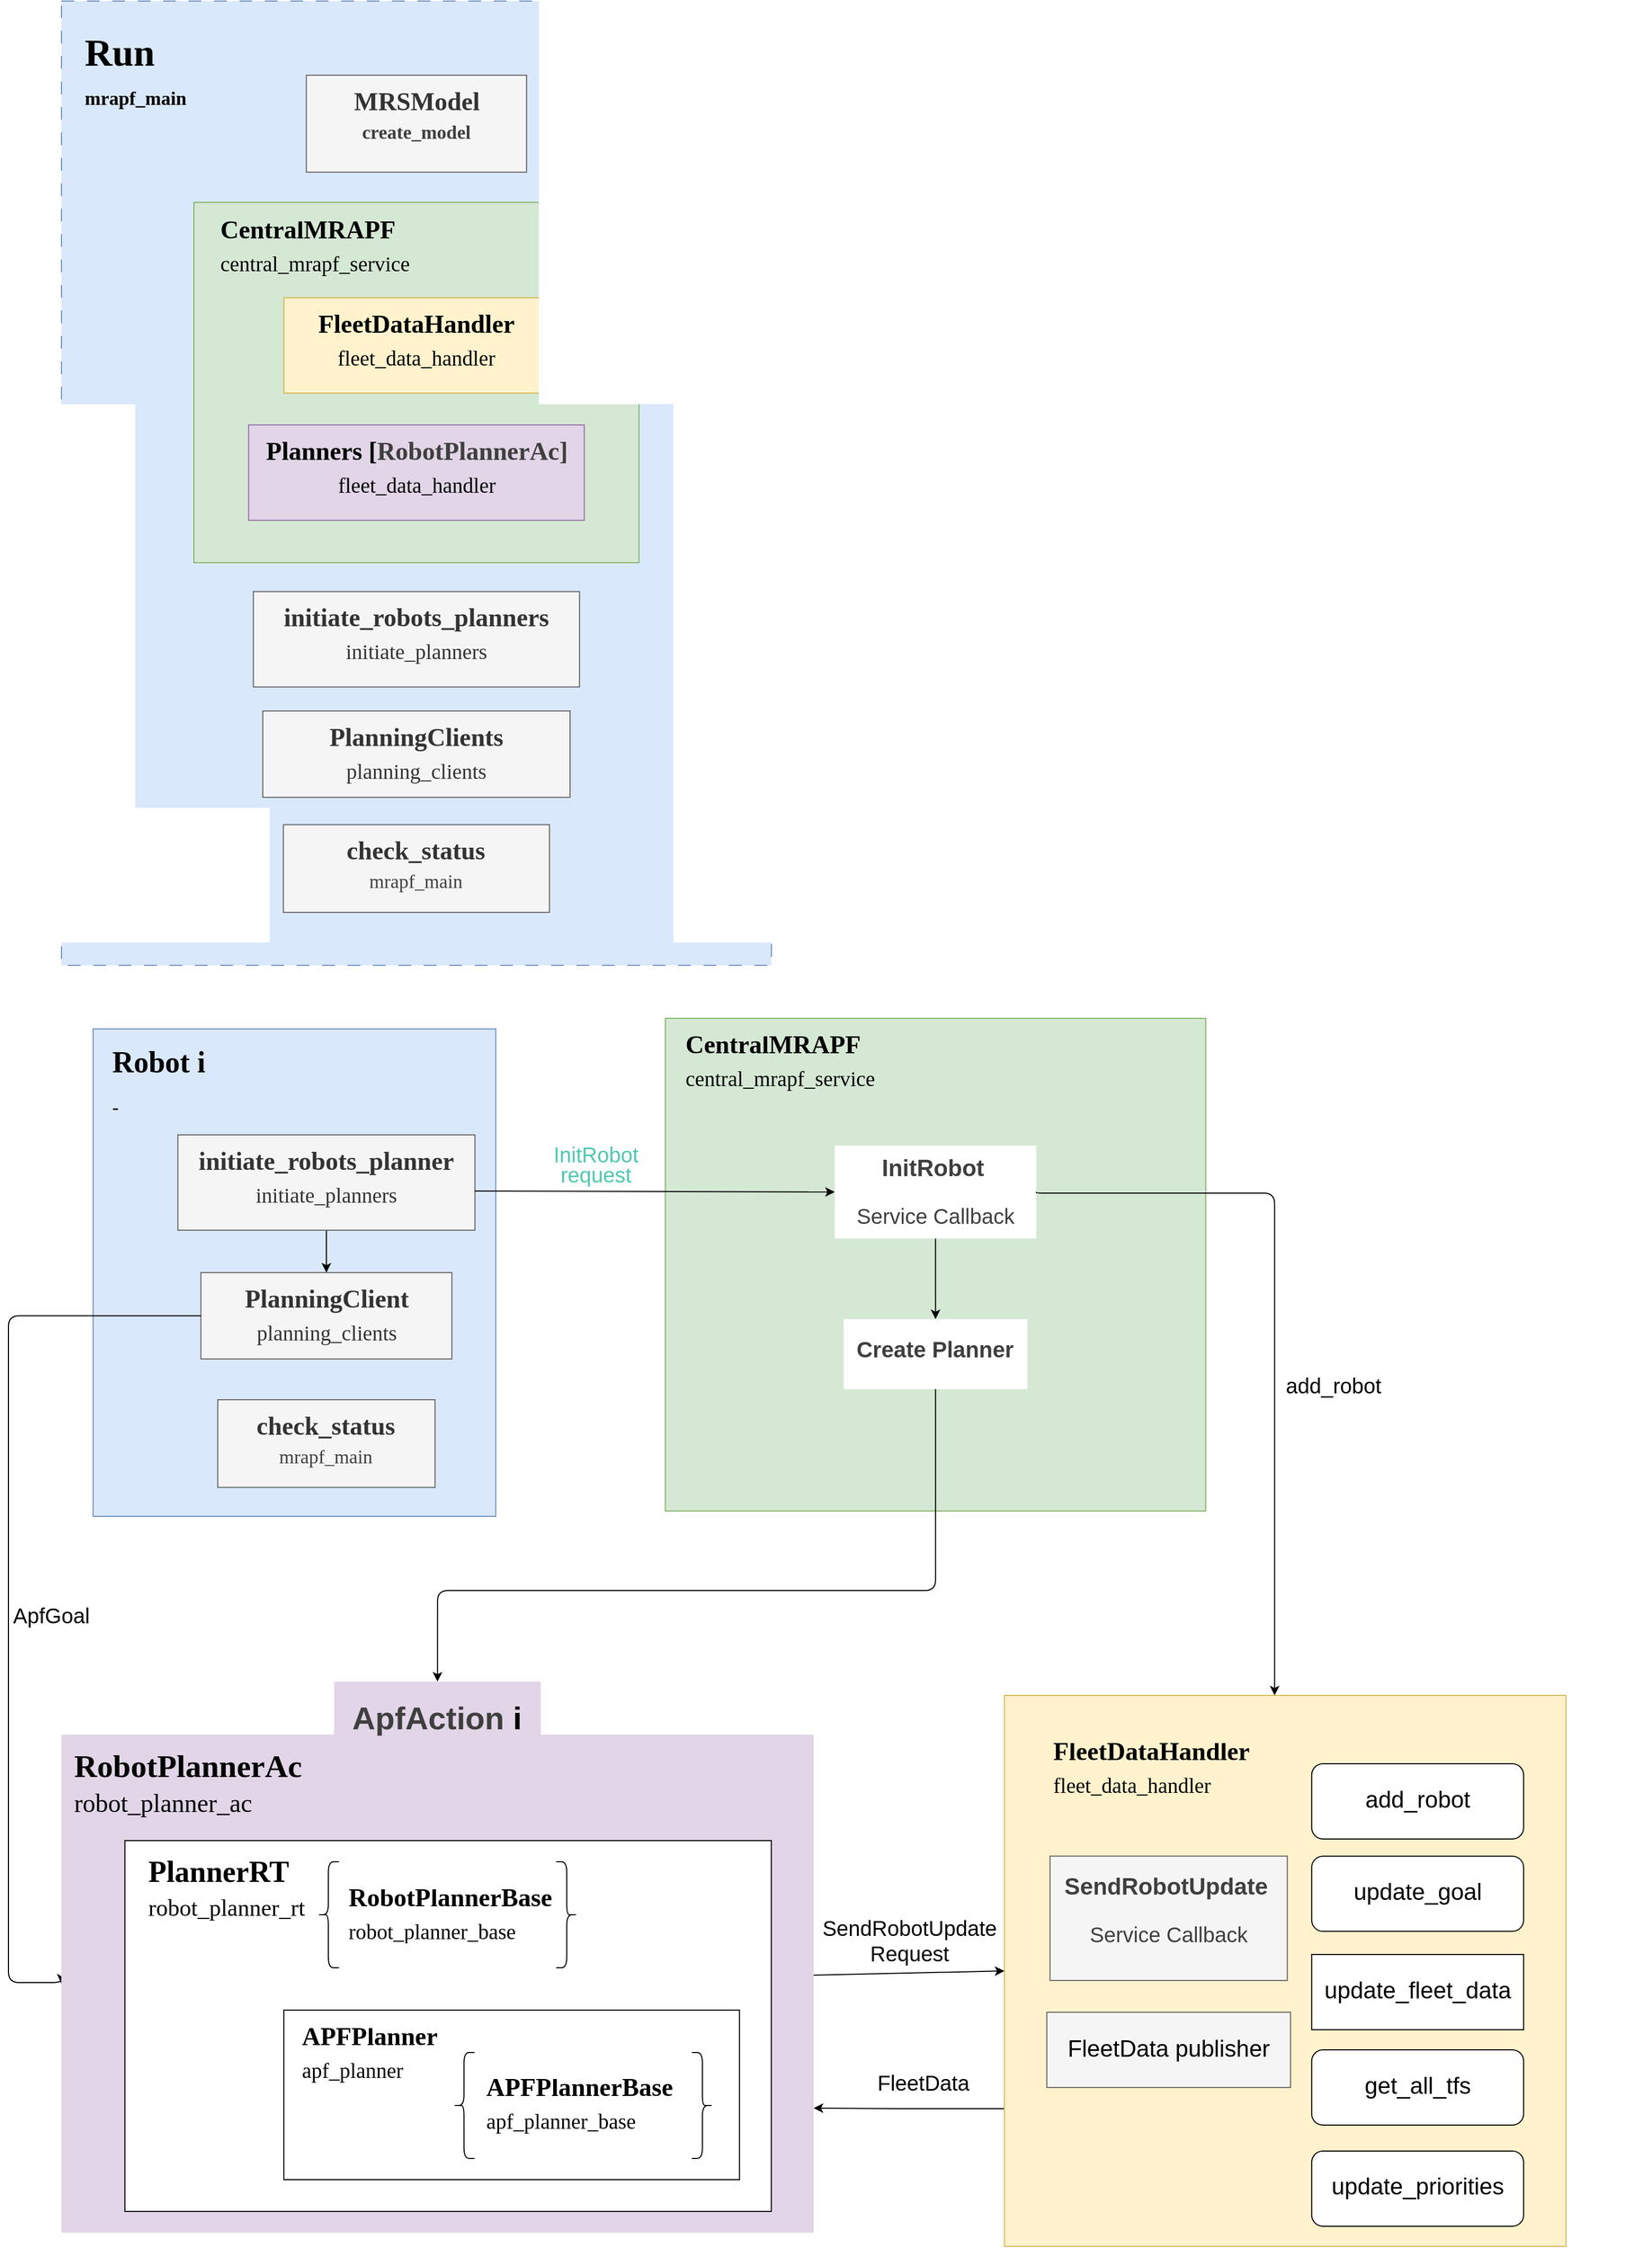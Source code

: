 <mxfile>
    <diagram id="nHzzt8gAxVG12YJJl5E0" name="Page-1">
        <mxGraphModel dx="3439" dy="1783" grid="1" gridSize="10" guides="1" tooltips="1" connect="1" arrows="1" fold="1" page="1" pageScale="1" pageWidth="850" pageHeight="1100" background="#FFFFFF" math="0" shadow="0">
            <root>
                <mxCell id="0"/>
                <mxCell id="1" parent="0"/>
                <mxCell id="95" value="" style="group" parent="1" vertex="1" connectable="0">
                    <mxGeometry x="-690.14" y="1020" width="490" height="520" as="geometry"/>
                </mxCell>
                <mxCell id="76" value="" style="rounded=0;whiteSpace=wrap;html=1;fillColor=#dae8fc;strokeColor=#6c8ebf;" parent="95" vertex="1">
                    <mxGeometry width="380" height="460" as="geometry"/>
                </mxCell>
                <mxCell id="77" value="&lt;h1 style=&quot;margin-top: 0px; line-height: 70%;&quot;&gt;&lt;font style=&quot;font-size: 28px;&quot;&gt;Robot i&lt;/font&gt;&lt;/h1&gt;&lt;p style=&quot;line-height: 70%;&quot;&gt;-&lt;/p&gt;" style="text;html=1;whiteSpace=wrap;overflow=hidden;rounded=0;fontFamily=Georgia;fontStyle=1;fontSize=18;" parent="95" vertex="1">
                    <mxGeometry x="16.333" y="10" width="163.333" height="70" as="geometry"/>
                </mxCell>
                <mxCell id="111" value="&lt;h1 style=&quot;margin-top: 0px; line-height: 70%; padding-right: 0px; padding-top: 10px; padding-left: 0px;&quot;&gt;&lt;font face=&quot;Georgia&quot;&gt;PlanningClient&lt;/font&gt;&lt;/h1&gt;&lt;p style=&quot;line-height: 70%; padding-left: 0px;&quot;&gt;&lt;font style=&quot;line-height: 70%; font-size: 20px;&quot; face=&quot;Georgia&quot;&gt;planning_clients&lt;/font&gt;&lt;/p&gt;" style="text;html=1;whiteSpace=wrap;overflow=hidden;rounded=0;fillColor=#f5f5f5;fontColor=#333333;strokeColor=#666666;align=center;" parent="95" vertex="1">
                    <mxGeometry x="101.757" y="230.0" width="236.833" height="81.45" as="geometry"/>
                </mxCell>
                <mxCell id="158" style="edgeStyle=none;html=1;" parent="95" source="112" target="111" edge="1">
                    <mxGeometry relative="1" as="geometry"/>
                </mxCell>
                <mxCell id="112" value="&lt;h1 style=&quot;margin-top: 0px; line-height: 70%; padding-right: 0px; padding-top: 10px; padding-left: 0px;&quot;&gt;&lt;font face=&quot;Georgia&quot;&gt;initiate_robots_planner&lt;/font&gt;&lt;/h1&gt;&lt;p style=&quot;line-height: 70%; padding-left: 0px;&quot;&gt;&lt;font face=&quot;Georgia&quot; style=&quot;line-height: 70%; font-size: 20px;&quot;&gt;initiate_planners&lt;/font&gt;&lt;/p&gt;" style="text;html=1;whiteSpace=wrap;overflow=hidden;rounded=0;fillColor=#f5f5f5;fontColor=#333333;strokeColor=#666666;fontFamily=Helvetica;fontSize=12;align=center;" parent="95" vertex="1">
                    <mxGeometry x="80.0" y="100" width="280.33" height="90" as="geometry"/>
                </mxCell>
                <mxCell id="113" value="&lt;h1 style=&quot;margin-top: 0px; line-height: 70%; padding-right: 0px; padding-top: 10px; padding-left: 0px;&quot;&gt;&lt;font face=&quot;Georgia&quot;&gt;check_status&lt;/font&gt;&lt;/h1&gt;&lt;p style=&quot;line-height: 70%; padding-right: 0px; padding-top: 0px; padding-left: 0px;&quot;&gt;&lt;span style=&quot;color: rgb(63, 63, 63); font-family: Georgia; font-size: 18px;&quot;&gt;mrapf_main&lt;/span&gt;&lt;/p&gt;" style="text;html=1;whiteSpace=wrap;overflow=hidden;rounded=0;fillColor=#f5f5f5;fontColor=#333333;strokeColor=#666666;align=center;" parent="95" vertex="1">
                    <mxGeometry x="117.633" y="350" width="205.073" height="82.71" as="geometry"/>
                </mxCell>
                <mxCell id="99" value="" style="group;dashed=1;dashPattern=12 12;" parent="1" vertex="1" connectable="0">
                    <mxGeometry x="-720" y="50" width="670" height="910" as="geometry"/>
                </mxCell>
                <mxCell id="61" value="" style="rounded=0;whiteSpace=wrap;html=1;fillColor=#dae8fc;strokeColor=#6c8ebf;dashed=1;dashPattern=12 12;" parent="99" vertex="1">
                    <mxGeometry width="670" height="910" as="geometry"/>
                </mxCell>
                <mxCell id="27" value="&lt;h1 style=&quot;margin-top: 0px; line-height: 70%;&quot;&gt;Run&lt;/h1&gt;&lt;p style=&quot;line-height: 70%;&quot;&gt;mrapf_main&lt;/p&gt;" style="text;html=1;whiteSpace=wrap;overflow=hidden;rounded=0;fontFamily=Georgia;fontStyle=1;fontSize=18;" parent="99" vertex="1">
                    <mxGeometry x="20" y="30" width="200" height="70" as="geometry"/>
                </mxCell>
                <mxCell id="100" value="&lt;h1 style=&quot;margin-top: 0px; line-height: 70%; padding-right: 0px; padding-top: 10px; padding-left: 0px;&quot;&gt;&lt;font face=&quot;Georgia&quot;&gt;PlanningClients&lt;/font&gt;&lt;/h1&gt;&lt;p style=&quot;line-height: 70%; padding-left: 0px;&quot;&gt;&lt;font style=&quot;line-height: 70%; font-size: 20px;&quot; face=&quot;Georgia&quot;&gt;planning_clients&lt;/font&gt;&lt;/p&gt;" style="text;html=1;whiteSpace=wrap;overflow=hidden;rounded=0;fillColor=#f5f5f5;fontColor=#333333;strokeColor=#666666;align=center;" parent="99" vertex="1">
                    <mxGeometry x="190" y="670" width="290" height="81.45" as="geometry"/>
                </mxCell>
                <mxCell id="101" value="&lt;h1 style=&quot;margin-top: 0px; line-height: 70%; padding-right: 0px; padding-top: 10px; padding-left: 0px;&quot;&gt;&lt;font face=&quot;Georgia&quot;&gt;initiate_robots_planners&lt;/font&gt;&lt;/h1&gt;&lt;p style=&quot;line-height: 70%; padding-left: 0px;&quot;&gt;&lt;font face=&quot;Georgia&quot; style=&quot;line-height: 70%; font-size: 20px;&quot;&gt;initiate_planners&lt;/font&gt;&lt;/p&gt;" style="text;html=1;whiteSpace=wrap;overflow=hidden;rounded=0;fillColor=#f5f5f5;fontColor=#333333;strokeColor=#666666;fontFamily=Helvetica;fontSize=12;align=center;" parent="99" vertex="1">
                    <mxGeometry x="181.11" y="557.29" width="307.79" height="90" as="geometry"/>
                </mxCell>
                <mxCell id="102" value="&lt;h1 style=&quot;margin-top: 0px; line-height: 70%; padding-right: 0px; padding-top: 10px; padding-left: 0px;&quot;&gt;&lt;font face=&quot;Georgia&quot;&gt;check_status&lt;/font&gt;&lt;/h1&gt;&lt;p style=&quot;line-height: 70%; padding-right: 0px; padding-top: 0px; padding-left: 0px;&quot;&gt;&lt;span style=&quot;color: rgb(63, 63, 63); font-family: Georgia; font-size: 18px;&quot;&gt;mrapf_main&lt;/span&gt;&lt;/p&gt;" style="text;html=1;whiteSpace=wrap;overflow=hidden;rounded=0;fillColor=#f5f5f5;fontColor=#333333;strokeColor=#666666;align=center;" parent="99" vertex="1">
                    <mxGeometry x="209.44" y="777.29" width="251.11" height="82.71" as="geometry"/>
                </mxCell>
                <mxCell id="103" value="&lt;h1 style=&quot;margin-top: 0px; line-height: 70%; padding-left: 1px; padding-top: 10px; padding-right: 0px;&quot;&gt;&lt;font face=&quot;Georgia&quot;&gt;MRSModel&lt;/font&gt;&lt;/h1&gt;&lt;p style=&quot;line-height: 70%; padding-left: 0px;&quot;&gt;&lt;span style=&quot;color: rgb(63, 63, 63); font-family: Georgia; font-size: 18px; font-weight: 700;&quot;&gt;create_model&lt;/span&gt;&lt;/p&gt;" style="text;html=1;whiteSpace=wrap;overflow=hidden;rounded=0;fillColor=#f5f5f5;fontColor=#333333;strokeColor=#666666;align=center;" parent="99" vertex="1">
                    <mxGeometry x="231.11" y="70" width="207.79" height="91.45" as="geometry"/>
                </mxCell>
                <mxCell id="104" value="" style="group" parent="99" vertex="1" connectable="0">
                    <mxGeometry x="125.01" y="190" width="420" height="435" as="geometry"/>
                </mxCell>
                <mxCell id="105" value="" style="group;fillColor=#d5e8d4;strokeColor=#82b366;container=0;" parent="104" vertex="1" connectable="0">
                    <mxGeometry width="420" height="340" as="geometry"/>
                </mxCell>
                <mxCell id="106" value="&lt;h1 style=&quot;margin-top: 0px; line-height: 70%;&quot;&gt;&lt;font face=&quot;Georgia&quot;&gt;CentralMRAPF&lt;/font&gt;&lt;/h1&gt;&lt;p style=&quot;line-height: 70%;&quot;&gt;&lt;font face=&quot;Georgia&quot; style=&quot;line-height: 70%; font-size: 20px;&quot;&gt;central_mrapf_service&lt;/font&gt;&lt;/p&gt;" style="text;html=1;whiteSpace=wrap;overflow=hidden;rounded=0;" parent="104" vertex="1">
                    <mxGeometry x="22.764" y="10.83" width="210" height="79.17" as="geometry"/>
                </mxCell>
                <mxCell id="107" value="&lt;h1 style=&quot;margin-top: 0px; line-height: 70%; padding-top: 10px; padding-left: 0px;&quot;&gt;&lt;font face=&quot;Georgia&quot;&gt;FleetDataHandler&lt;/font&gt;&lt;/h1&gt;&lt;p style=&quot;line-height: 70%; padding-left: 0px;&quot;&gt;&lt;font face=&quot;Georgia&quot; style=&quot;line-height: 70%; font-size: 20px;&quot;&gt;fleet_data_handler&lt;/font&gt;&lt;/p&gt;" style="text;html=1;whiteSpace=wrap;overflow=hidden;rounded=0;fillColor=#fff2cc;strokeColor=#d6b656;align=center;" parent="104" vertex="1">
                    <mxGeometry x="85" y="90" width="250" height="90" as="geometry"/>
                </mxCell>
                <mxCell id="108" value="&lt;h1 style=&quot;margin-top: 0px; line-height: 70%; padding-top: 10px; padding-left: 0px;&quot;&gt;&lt;font face=&quot;Georgia&quot;&gt;Planners [&lt;/font&gt;&lt;font&gt;&lt;span style=&quot;color: rgb(63, 63, 63); font-family: Georgia; background-color: transparent;&quot;&gt;RobotPlannerAc&lt;/span&gt;&lt;span style=&quot;color: rgb(63, 63, 63); font-family: Georgia; background-color: transparent;&quot;&gt;]&lt;/span&gt;&lt;/font&gt;&lt;/h1&gt;&lt;p style=&quot;line-height: 70%; padding-left: 0px;&quot;&gt;&lt;font face=&quot;Georgia&quot; style=&quot;line-height: 70%; font-size: 20px;&quot;&gt;fleet_data_handler&lt;/font&gt;&lt;/p&gt;" style="text;html=1;whiteSpace=wrap;overflow=hidden;rounded=0;fillColor=#e1d5e7;strokeColor=#9673a6;align=center;" parent="104" vertex="1">
                    <mxGeometry x="51.63" y="210" width="316.74" height="90" as="geometry"/>
                </mxCell>
                <mxCell id="159" style="edgeStyle=orthogonalEdgeStyle;html=1;exitX=0;exitY=0.5;exitDx=0;exitDy=0;entryX=0;entryY=0.5;entryDx=0;entryDy=0;" parent="1" source="111" target="2" edge="1">
                    <mxGeometry relative="1" as="geometry">
                        <mxPoint x="-608.493" y="1290.725" as="sourcePoint"/>
                        <mxPoint x="-740.25" y="1945" as="targetPoint"/>
                        <Array as="points">
                            <mxPoint x="-770" y="1291"/>
                            <mxPoint x="-770" y="1920"/>
                        </Array>
                    </mxGeometry>
                </mxCell>
                <mxCell id="160" value="&lt;div style=&quot;line-height: 16px; white-space-collapse: preserve;&quot;&gt;&lt;font face=&quot;Helvetica&quot; style=&quot;font-size: 20px;&quot;&gt;ApfGoal&lt;/font&gt;&lt;/div&gt;" style="edgeLabel;html=1;align=center;verticalAlign=middle;resizable=0;points=[];" parent="159" vertex="1" connectable="0">
                    <mxGeometry x="-0.147" y="-3" relative="1" as="geometry">
                        <mxPoint x="43" y="98" as="offset"/>
                    </mxGeometry>
                </mxCell>
                <mxCell id="173" style="edgeStyle=orthogonalEdgeStyle;html=1;entryX=1;entryY=0.75;entryDx=0;entryDy=0;exitX=0;exitY=0.75;exitDx=0;exitDy=0;" parent="1" source="74" target="2" edge="1">
                    <mxGeometry relative="1" as="geometry">
                        <mxPoint x="839.86" y="2070" as="sourcePoint"/>
                    </mxGeometry>
                </mxCell>
                <mxCell id="174" value="&lt;span style=&quot;color: rgb(0, 0, 0); white-space-collapse: preserve; background-color: rgb(251, 251, 251);&quot;&gt;&lt;font style=&quot;font-size: 20px;&quot;&gt;FleetData&lt;/font&gt;&lt;/span&gt;" style="edgeLabel;html=1;align=center;verticalAlign=middle;resizable=0;points=[];container=0;" parent="173" vertex="1" connectable="0">
                    <mxGeometry x="-0.3" y="-5" relative="1" as="geometry">
                        <mxPoint x="-14" y="-20" as="offset"/>
                    </mxGeometry>
                </mxCell>
                <mxCell id="190" value="" style="group" parent="1" vertex="1" connectable="0">
                    <mxGeometry x="-720.14" y="1636" width="710" height="520" as="geometry"/>
                </mxCell>
                <mxCell id="2" value="" style="rounded=0;whiteSpace=wrap;html=1;fillColor=#e1d5e7;strokeColor=none;container=0;" parent="190" vertex="1">
                    <mxGeometry y="50" width="710" height="470" as="geometry"/>
                </mxCell>
                <mxCell id="3" value="&lt;h1 style=&quot;margin-top: 0px; line-height: 70%; padding-top: 5px;&quot;&gt;&lt;font style=&quot;font-size: 30px;&quot;&gt;RobotPlannerAc&lt;/font&gt;&lt;/h1&gt;&lt;p style=&quot;line-height: 70%;&quot;&gt;&lt;font style=&quot;line-height: 70%; font-size: 24px;&quot;&gt;robot_planner_ac&lt;/font&gt;&lt;/p&gt;" style="text;html=1;whiteSpace=wrap;overflow=hidden;rounded=0;fontFamily=Georgia;container=0;" parent="190" vertex="1">
                    <mxGeometry x="10" y="60" width="230" height="70" as="geometry"/>
                </mxCell>
                <mxCell id="9" value="" style="rounded=0;whiteSpace=wrap;html=1;fillColor=default;gradientColor=none;fillStyle=auto;container=0;" parent="190" vertex="1">
                    <mxGeometry x="60" y="150" width="610" height="350" as="geometry"/>
                </mxCell>
                <mxCell id="10" value="&lt;h1 style=&quot;margin-top: 0px; line-height: 70%; padding-top: 5px;&quot;&gt;&lt;font style=&quot;font-size: 28px;&quot; face=&quot;Georgia&quot;&gt;PlannerRT&lt;/font&gt;&lt;/h1&gt;&lt;p style=&quot;line-height: 70%;&quot;&gt;&lt;font face=&quot;Georgia&quot; style=&quot;line-height: 70%; font-size: 22px;&quot;&gt;robot_planner_rt&lt;/font&gt;&lt;/p&gt;" style="text;html=1;whiteSpace=wrap;overflow=hidden;rounded=0;container=0;" parent="190" vertex="1">
                    <mxGeometry x="80" y="160" width="160" height="80" as="geometry"/>
                </mxCell>
                <mxCell id="186" value="&lt;h1 style=&quot;margin-top: 0px; line-height: 70%; padding-top: 20px;&quot;&gt;&lt;span style=&quot;color: rgb(63, 63, 63); font-family: Helvetica; white-space: pre; background-color: transparent;&quot;&gt;&lt;font style=&quot;font-size: 30px;&quot;&gt;ApfAction&lt;/font&gt;&lt;/span&gt;&lt;font face=&quot;Helvetica&quot; style=&quot;font-size: 30px;&quot;&gt;&amp;nbsp;&lt;/font&gt;&lt;font face=&quot;Helvetica&quot; style=&quot;font-size: 30px;&quot;&gt;i&lt;/font&gt;&lt;/h1&gt;&lt;div&gt;&lt;font face=&quot;Helvetica&quot; style=&quot;font-size: 25px;&quot;&gt;&lt;div style=&quot;line-height: 16px; white-space: pre;&quot;&gt;&lt;br&gt;&lt;/div&gt;&lt;/font&gt;&lt;/div&gt;" style="text;html=1;whiteSpace=wrap;overflow=hidden;rounded=0;fontFamily=Georgia;align=center;fillColor=#e1d5e7;strokeColor=none;container=0;" parent="190" vertex="1">
                    <mxGeometry x="257.5" width="195" height="100" as="geometry"/>
                </mxCell>
                <mxCell id="187" value="" style="group" parent="190" vertex="1" connectable="0">
                    <mxGeometry x="242" y="170" width="245" height="100" as="geometry"/>
                </mxCell>
                <mxCell id="178" value="" style="shape=curlyBracket;whiteSpace=wrap;html=1;rounded=1;labelPosition=left;verticalLabelPosition=middle;align=right;verticalAlign=middle;container=0;" parent="187" vertex="1">
                    <mxGeometry width="20" height="100" as="geometry"/>
                </mxCell>
                <mxCell id="180" value="" style="shape=curlyBracket;whiteSpace=wrap;html=1;rounded=1;labelPosition=left;verticalLabelPosition=middle;align=right;verticalAlign=middle;rotation=-180;container=0;" parent="187" vertex="1">
                    <mxGeometry x="225" width="20" height="100" as="geometry"/>
                </mxCell>
                <mxCell id="50" value="&lt;h1 style=&quot;margin-top: 0px; line-height: 70%;&quot;&gt;&lt;font face=&quot;Georgia&quot;&gt;RobotPlannerBase&lt;/font&gt;&lt;/h1&gt;&lt;p style=&quot;line-height: 70%;&quot;&gt;&lt;font face=&quot;Georgia&quot; style=&quot;line-height: 70%; font-size: 20px;&quot;&gt;robot_planner_base&lt;/font&gt;&lt;/p&gt;" style="text;html=1;whiteSpace=wrap;overflow=hidden;rounded=0;container=0;" parent="187" vertex="1">
                    <mxGeometry x="26.757" y="19" width="195.293" height="55.0" as="geometry"/>
                </mxCell>
                <mxCell id="189" value="" style="group" parent="190" vertex="1" connectable="0">
                    <mxGeometry x="210" y="310" width="430" height="160" as="geometry"/>
                </mxCell>
                <mxCell id="24" value="" style="rounded=0;whiteSpace=wrap;html=1;container=0;" parent="189" vertex="1">
                    <mxGeometry width="430" height="160" as="geometry"/>
                </mxCell>
                <mxCell id="52" value="&lt;h1 style=&quot;margin-top: 0px; line-height: 70%;&quot;&gt;&lt;font face=&quot;Georgia&quot;&gt;APFPlanner&lt;/font&gt;&lt;/h1&gt;&lt;p style=&quot;line-height: 70%;&quot;&gt;&lt;font face=&quot;Georgia&quot; style=&quot;line-height: 70%; font-size: 20px;&quot;&gt;apf_planner&lt;/font&gt;&lt;/p&gt;" style="text;html=1;whiteSpace=wrap;overflow=hidden;rounded=0;container=0;" parent="189" vertex="1">
                    <mxGeometry x="15.52" y="10" width="139.48" height="98.82" as="geometry"/>
                </mxCell>
                <mxCell id="184" value="" style="shape=curlyBracket;whiteSpace=wrap;html=1;rounded=1;labelPosition=left;verticalLabelPosition=middle;align=right;verticalAlign=middle;rotation=-180;container=0;" parent="189" vertex="1">
                    <mxGeometry x="385" y="40" width="20" height="100" as="geometry"/>
                </mxCell>
                <mxCell id="183" value="" style="shape=curlyBracket;whiteSpace=wrap;html=1;rounded=1;labelPosition=left;verticalLabelPosition=middle;align=right;verticalAlign=middle;container=0;" parent="189" vertex="1">
                    <mxGeometry x="160" y="40" width="20" height="100" as="geometry"/>
                </mxCell>
                <mxCell id="66" value="&lt;h1 style=&quot;margin-top: 0px; line-height: 70%;&quot;&gt;&lt;font face=&quot;Georgia&quot;&gt;APFPlannerBase&lt;/font&gt;&lt;/h1&gt;&lt;p style=&quot;line-height: 70%;&quot;&gt;&lt;font face=&quot;Georgia&quot; style=&quot;line-height: 70%; font-size: 20px;&quot;&gt;apf_planner_base&lt;/font&gt;&lt;/p&gt;" style="text;html=1;whiteSpace=wrap;overflow=hidden;rounded=0;container=0;" parent="189" vertex="1">
                    <mxGeometry x="188.68" y="58.29" width="191.32" height="64.99" as="geometry"/>
                </mxCell>
                <mxCell id="198" value="" style="group;verticalAlign=middle;" parent="1" vertex="1" connectable="0">
                    <mxGeometry x="-150.14" y="1010" width="510" height="465" as="geometry"/>
                </mxCell>
                <mxCell id="78" value="" style="group;fillColor=#d5e8d4;strokeColor=#82b366;container=0;" parent="198" vertex="1" connectable="0">
                    <mxGeometry width="510" height="465" as="geometry"/>
                </mxCell>
                <mxCell id="81" value="&lt;h1 style=&quot;margin-top: 0px; line-height: 70%;&quot;&gt;&lt;font face=&quot;Georgia&quot;&gt;CentralMRAPF&lt;/font&gt;&lt;/h1&gt;&lt;p style=&quot;line-height: 70%;&quot;&gt;&lt;font face=&quot;Georgia&quot; style=&quot;line-height: 70%; font-size: 20px;&quot;&gt;central_mrapf_service&lt;/font&gt;&lt;/p&gt;" style="text;html=1;whiteSpace=wrap;overflow=hidden;rounded=0;" parent="198" vertex="1">
                    <mxGeometry x="17.588" y="9.995" width="196.36" height="119.477" as="geometry"/>
                </mxCell>
                <mxCell id="131" style="edgeStyle=none;html=1;exitX=0.5;exitY=1;exitDx=0;exitDy=0;entryX=0.5;entryY=0;entryDx=0;entryDy=0;" parent="198" source="122" target="125" edge="1">
                    <mxGeometry relative="1" as="geometry">
                        <mxPoint x="256.218" y="210.003" as="sourcePoint"/>
                        <mxPoint x="298.966" y="240" as="targetPoint"/>
                    </mxGeometry>
                </mxCell>
                <mxCell id="122" value="&lt;h1 style=&quot;margin-top: 0px;&quot;&gt;&lt;span style=&quot;color: rgb(63, 63, 63); font-weight: normal;&quot;&gt;&lt;b style=&quot;background-color: transparent; scrollbar-color: rgb(226, 226, 226) rgb(251, 251, 251); white-space: pre; color: rgb(63, 63, 63);&quot;&gt;&lt;font style=&quot;font-size: 22px;&quot;&gt;InitRobot&lt;/font&gt;&lt;span style=&quot;font-size: 18px;&quot;&gt; &lt;/span&gt;&lt;/b&gt;&lt;/span&gt;&lt;/h1&gt;&lt;h1 style=&quot;color: rgb(63, 63, 63); scrollbar-color: rgb(226, 226, 226) rgb(251, 251, 251); margin-top: 0px; margin-bottom: 10px;&quot;&gt;&lt;span style=&quot;scrollbar-color: rgb(226, 226, 226) rgb(251, 251, 251); font-weight: normal; color: rgb(63, 63, 63);&quot;&gt;&lt;font style=&quot;font-size: 20px;&quot;&gt;Service Callback&lt;/font&gt;&lt;/span&gt;&lt;/h1&gt;" style="text;html=1;whiteSpace=wrap;overflow=hidden;rounded=0;align=center;fillColor=default;" parent="198" vertex="1">
                    <mxGeometry x="159.947" y="120.003" width="190.098" height="87.83" as="geometry"/>
                </mxCell>
                <mxCell id="125" value="&lt;h1 style=&quot;margin-top: 0px;&quot;&gt;&lt;b style=&quot;background-color: transparent; scrollbar-color: rgb(226, 226, 226) rgb(251, 251, 251); white-space: pre; color: rgb(63, 63, 63);&quot;&gt;&lt;font style=&quot;font-size: 21px;&quot;&gt;Create Planner&lt;/font&gt;&lt;/b&gt;&lt;/h1&gt;" style="text;html=1;whiteSpace=wrap;overflow=hidden;rounded=0;align=center;container=0;fillColor=default;verticalAlign=middle;spacing=0;spacingTop=6;" parent="198" vertex="1">
                    <mxGeometry x="168.353" y="283.91" width="173.303" height="66.09" as="geometry"/>
                </mxCell>
                <mxCell id="199" style="edgeStyle=none;html=1;entryX=0;entryY=0.5;entryDx=0;entryDy=0;" parent="1" target="122" edge="1">
                    <mxGeometry relative="1" as="geometry">
                        <mxPoint x="-330.14" y="1173" as="sourcePoint"/>
                        <mxPoint x="-43.439" y="1175.003" as="targetPoint"/>
                    </mxGeometry>
                </mxCell>
                <mxCell id="200" value="&lt;div style=&quot;color: rgb(204, 204, 204); line-height: 16px; white-space-collapse: preserve;&quot;&gt;&lt;span style=&quot;color: rgb(78, 201, 176);&quot;&gt;&lt;font face=&quot;Helvetica&quot; style=&quot;font-size: 20px;&quot;&gt;InitRobot&lt;/font&gt;&lt;/span&gt;&lt;/div&gt;&lt;div style=&quot;color: rgb(204, 204, 204); line-height: 16px; white-space-collapse: preserve;&quot;&gt;&lt;span style=&quot;color: rgb(78, 201, 176);&quot;&gt;&lt;font face=&quot;Helvetica&quot; style=&quot;font-size: 20px;&quot;&gt;request&lt;/font&gt;&lt;/span&gt;&lt;/div&gt;" style="edgeLabel;html=1;align=center;verticalAlign=middle;resizable=0;points=[];labelBackgroundColor=none;" parent="199" vertex="1" connectable="0">
                    <mxGeometry x="-0.333" y="3" relative="1" as="geometry">
                        <mxPoint y="-22" as="offset"/>
                    </mxGeometry>
                </mxCell>
                <mxCell id="201" style="edgeStyle=orthogonalEdgeStyle;html=1;exitX=0.5;exitY=1;exitDx=0;exitDy=0;entryX=0.5;entryY=0;entryDx=0;entryDy=0;" parent="1" source="125" target="186" edge="1">
                    <mxGeometry relative="1" as="geometry">
                        <mxPoint x="141.25" y="1372.6" as="sourcePoint"/>
                        <mxPoint x="-350" y="1600" as="targetPoint"/>
                        <Array as="points">
                            <mxPoint x="105" y="1550"/>
                            <mxPoint x="-365" y="1550"/>
                        </Array>
                    </mxGeometry>
                </mxCell>
                <mxCell id="128" style="edgeStyle=orthogonalEdgeStyle;html=1;exitX=1;exitY=0.5;exitDx=0;exitDy=0;" parent="1" source="122" target="74" edge="1">
                    <mxGeometry relative="1" as="geometry">
                        <mxPoint x="245.931" y="1175.003" as="sourcePoint"/>
                        <Array as="points">
                            <mxPoint x="424.86" y="1175"/>
                        </Array>
                    </mxGeometry>
                </mxCell>
                <mxCell id="129" value="&lt;font style=&quot;font-size: 20px;&quot;&gt;add_robot&lt;/font&gt;" style="edgeLabel;html=1;align=center;verticalAlign=middle;resizable=0;points=[];labelBackgroundColor=none;" parent="128" vertex="1" connectable="0">
                    <mxGeometry x="0.259" y="4" relative="1" as="geometry">
                        <mxPoint x="51" y="-34" as="offset"/>
                    </mxGeometry>
                </mxCell>
                <mxCell id="203" value="" style="group" parent="1" vertex="1" connectable="0">
                    <mxGeometry x="169.86" y="1649" width="610" height="520" as="geometry"/>
                </mxCell>
                <mxCell id="74" value="" style="rounded=0;whiteSpace=wrap;html=1;fillColor=#fff2cc;strokeColor=#d6b656;" parent="203" vertex="1">
                    <mxGeometry width="530" height="520" as="geometry"/>
                </mxCell>
                <mxCell id="75" value="&lt;h1 style=&quot;margin-top: 0px; line-height: 70%;&quot;&gt;&lt;font face=&quot;Georgia&quot;&gt;FleetDataHandler&lt;/font&gt;&lt;/h1&gt;&lt;p style=&quot;line-height: 70%;&quot;&gt;&lt;font face=&quot;Georgia&quot; style=&quot;line-height: 70%; font-size: 20px;&quot;&gt;fleet_data_handler&lt;/font&gt;&lt;/p&gt;" style="text;html=1;whiteSpace=wrap;overflow=hidden;rounded=0;" parent="203" vertex="1">
                    <mxGeometry x="43.846" y="38.028" width="303.108" height="83.459" as="geometry"/>
                </mxCell>
                <mxCell id="161" value="&lt;div style=&quot;line-height: 16px; white-space: pre;&quot;&gt;&lt;span&gt;&lt;font face=&quot;Helvetica&quot; style=&quot;color: rgb(0, 0, 0); font-size: 22px;&quot;&gt;add_robot&lt;/font&gt;&lt;/span&gt;&lt;/div&gt;" style="rounded=1;whiteSpace=wrap;html=1;" parent="203" vertex="1">
                    <mxGeometry x="290" y="64.5" width="200" height="70.99" as="geometry"/>
                </mxCell>
                <mxCell id="162" value="&lt;div style=&quot;line-height: 16px; white-space: pre;&quot;&gt;&lt;span&gt;&lt;font face=&quot;Helvetica&quot; style=&quot;color: rgb(0, 0, 0); font-size: 22px;&quot;&gt;update_goal&lt;/font&gt;&lt;/span&gt;&lt;/div&gt;" style="rounded=1;whiteSpace=wrap;html=1;" parent="203" vertex="1">
                    <mxGeometry x="290" y="151.69" width="200" height="70.99" as="geometry"/>
                </mxCell>
                <mxCell id="163" value="&lt;div style=&quot;line-height: 16px; white-space: pre;&quot;&gt;&lt;span&gt;&lt;font face=&quot;Helvetica&quot; style=&quot;color: rgb(0, 0, 0); font-size: 22px;&quot;&gt;update_fleet_data&lt;/font&gt;&lt;/span&gt;&lt;/div&gt;" style="rounded=1;whiteSpace=wrap;html=1;arcSize=0;" parent="203" vertex="1">
                    <mxGeometry x="290" y="244.5" width="200" height="70.99" as="geometry"/>
                </mxCell>
                <mxCell id="164" value="&lt;div style=&quot;line-height: 16px; white-space: pre;&quot;&gt;&lt;span&gt;&lt;font face=&quot;Helvetica&quot; style=&quot;color: rgb(0, 0, 0); font-size: 22px;&quot;&gt;get_all_tfs&lt;/font&gt;&lt;/span&gt;&lt;/div&gt;" style="rounded=1;whiteSpace=wrap;html=1;" parent="203" vertex="1">
                    <mxGeometry x="290" y="334.5" width="200" height="70.99" as="geometry"/>
                </mxCell>
                <mxCell id="165" value="&lt;div style=&quot;line-height: 16px; white-space: pre;&quot;&gt;&lt;span&gt;&lt;font face=&quot;Helvetica&quot; style=&quot;color: rgb(0, 0, 0); font-size: 22px;&quot;&gt;update_priorities&lt;/font&gt;&lt;/span&gt;&lt;/div&gt;" style="rounded=1;whiteSpace=wrap;html=1;" parent="203" vertex="1">
                    <mxGeometry x="290" y="430" width="200" height="70.99" as="geometry"/>
                </mxCell>
                <mxCell id="172" value="&lt;div style=&quot;line-height: 16px; white-space: pre;&quot;&gt;&lt;span&gt;&lt;font face=&quot;Helvetica&quot; style=&quot;color: rgb(0, 0, 0); font-size: 22px;&quot;&gt;FleetData publisher&lt;/font&gt;&lt;/span&gt;&lt;/div&gt;" style="rounded=1;whiteSpace=wrap;html=1;arcSize=0;fillColor=#f5f5f5;fontColor=#333333;strokeColor=#666666;" parent="203" vertex="1">
                    <mxGeometry x="40.0" y="299.03" width="230" height="70.99" as="geometry"/>
                </mxCell>
                <mxCell id="202" value="&lt;h1 style=&quot;margin-top: 0px;&quot;&gt;&lt;span style=&quot;color: rgb(63, 63, 63); font-weight: normal;&quot;&gt;&lt;b style=&quot;background-color: transparent; scrollbar-color: rgb(226, 226, 226) rgb(251, 251, 251); white-space: pre; color: rgb(63, 63, 63);&quot;&gt;&lt;font style=&quot;font-size: 22px;&quot;&gt;SendRobotUpdate&lt;/font&gt;&lt;span style=&quot;font-size: 18px;&quot;&gt; &lt;/span&gt;&lt;/b&gt;&lt;/span&gt;&lt;/h1&gt;&lt;h1 style=&quot;color: rgb(63, 63, 63); scrollbar-color: rgb(226, 226, 226) rgb(251, 251, 251); margin-top: 0px;&quot;&gt;&lt;span style=&quot;scrollbar-color: rgb(226, 226, 226) rgb(251, 251, 251); font-weight: normal; color: rgb(63, 63, 63);&quot;&gt;&lt;font style=&quot;font-size: 20px;&quot;&gt;Service Callback&lt;/font&gt;&lt;/span&gt;&lt;/h1&gt;" style="text;html=1;whiteSpace=wrap;overflow=hidden;rounded=0;align=center;fillColor=#f5f5f5;fontColor=#333333;strokeColor=#666666;verticalAlign=middle;" parent="203" vertex="1">
                    <mxGeometry x="43.04" y="151.69" width="223.93" height="117.34" as="geometry"/>
                </mxCell>
                <mxCell id="204" style="edgeStyle=none;html=1;entryX=0;entryY=0.5;entryDx=0;entryDy=0;" parent="1" source="2" target="74" edge="1">
                    <mxGeometry relative="1" as="geometry"/>
                </mxCell>
                <mxCell id="205" value="&lt;font style=&quot;font-size: 20px;&quot;&gt;SendRobotUpdate&lt;/font&gt;&lt;div&gt;&lt;font style=&quot;font-size: 20px;&quot;&gt;Request&lt;/font&gt;&lt;/div&gt;" style="edgeLabel;html=1;align=center;verticalAlign=middle;resizable=0;points=[];labelBackgroundColor=none;" parent="204" vertex="1" connectable="0">
                    <mxGeometry x="-0.007" y="7" relative="1" as="geometry">
                        <mxPoint x="1" y="-24" as="offset"/>
                    </mxGeometry>
                </mxCell>
            </root>
        </mxGraphModel>
    </diagram>
</mxfile>